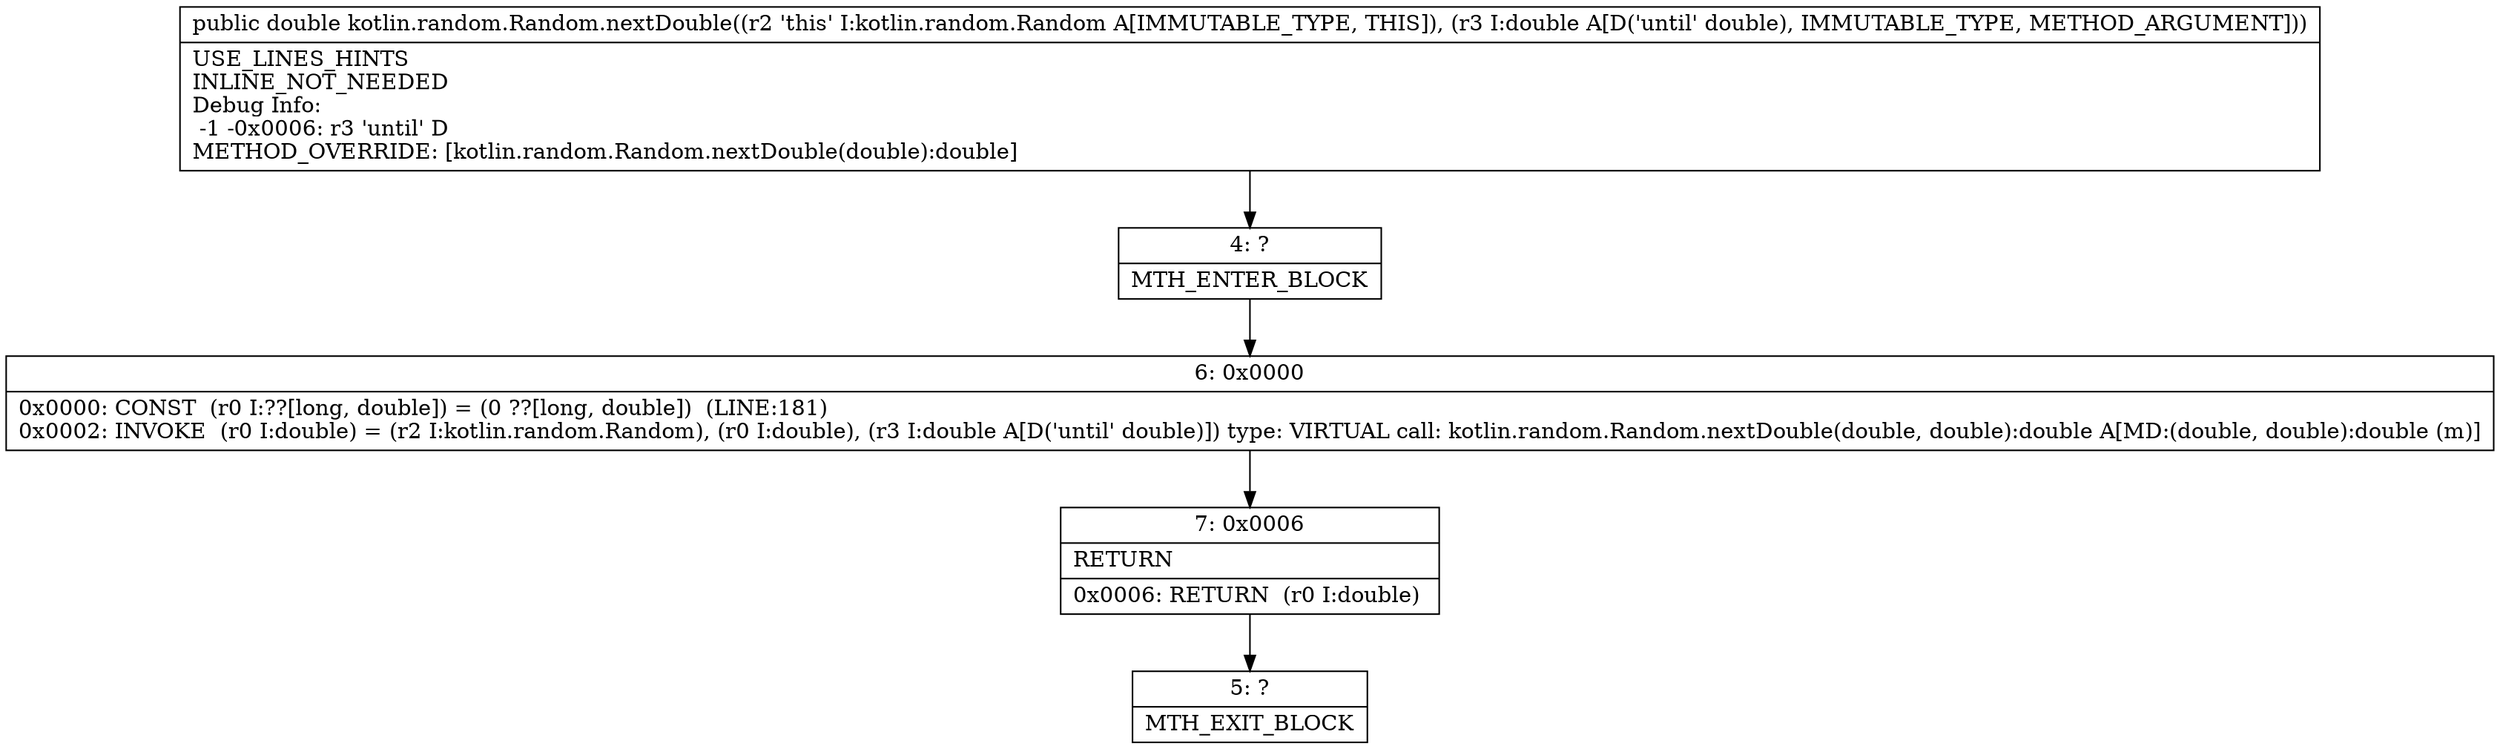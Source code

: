 digraph "CFG forkotlin.random.Random.nextDouble(D)D" {
Node_4 [shape=record,label="{4\:\ ?|MTH_ENTER_BLOCK\l}"];
Node_6 [shape=record,label="{6\:\ 0x0000|0x0000: CONST  (r0 I:??[long, double]) = (0 ??[long, double])  (LINE:181)\l0x0002: INVOKE  (r0 I:double) = (r2 I:kotlin.random.Random), (r0 I:double), (r3 I:double A[D('until' double)]) type: VIRTUAL call: kotlin.random.Random.nextDouble(double, double):double A[MD:(double, double):double (m)]\l}"];
Node_7 [shape=record,label="{7\:\ 0x0006|RETURN\l|0x0006: RETURN  (r0 I:double) \l}"];
Node_5 [shape=record,label="{5\:\ ?|MTH_EXIT_BLOCK\l}"];
MethodNode[shape=record,label="{public double kotlin.random.Random.nextDouble((r2 'this' I:kotlin.random.Random A[IMMUTABLE_TYPE, THIS]), (r3 I:double A[D('until' double), IMMUTABLE_TYPE, METHOD_ARGUMENT]))  | USE_LINES_HINTS\lINLINE_NOT_NEEDED\lDebug Info:\l  \-1 \-0x0006: r3 'until' D\lMETHOD_OVERRIDE: [kotlin.random.Random.nextDouble(double):double]\l}"];
MethodNode -> Node_4;Node_4 -> Node_6;
Node_6 -> Node_7;
Node_7 -> Node_5;
}

